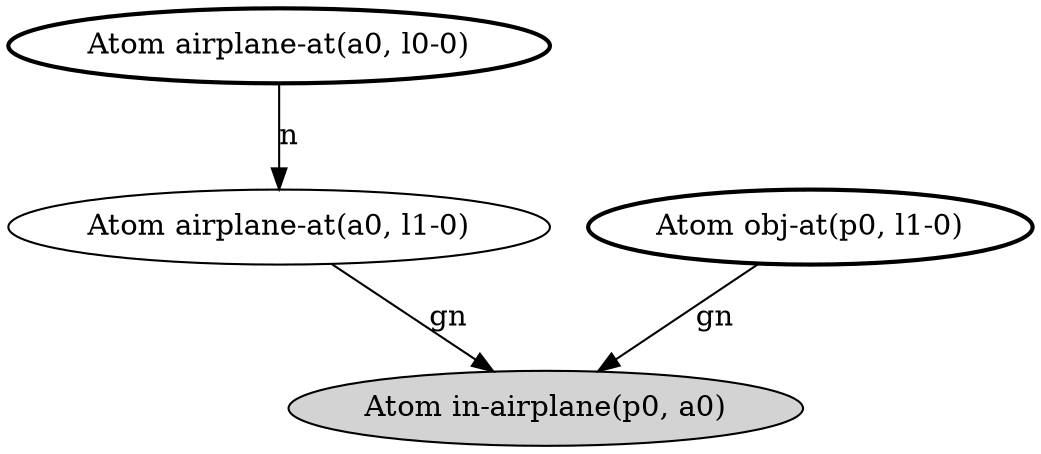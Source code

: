 digraph G {
  lm0 [label="Atom in-airplane(p0, a0)", style=filled];
  lm1 [label="Atom airplane-at(a0, l0-0)", style=bold];
      lm1 -> lm2 [label="n"];
  lm2 [label="Atom airplane-at(a0, l1-0)"];
      lm2 -> lm0 [label="gn"];
  lm3 [label="Atom obj-at(p0, l1-0)", style=bold];
      lm3 -> lm0 [label="gn"];
}
